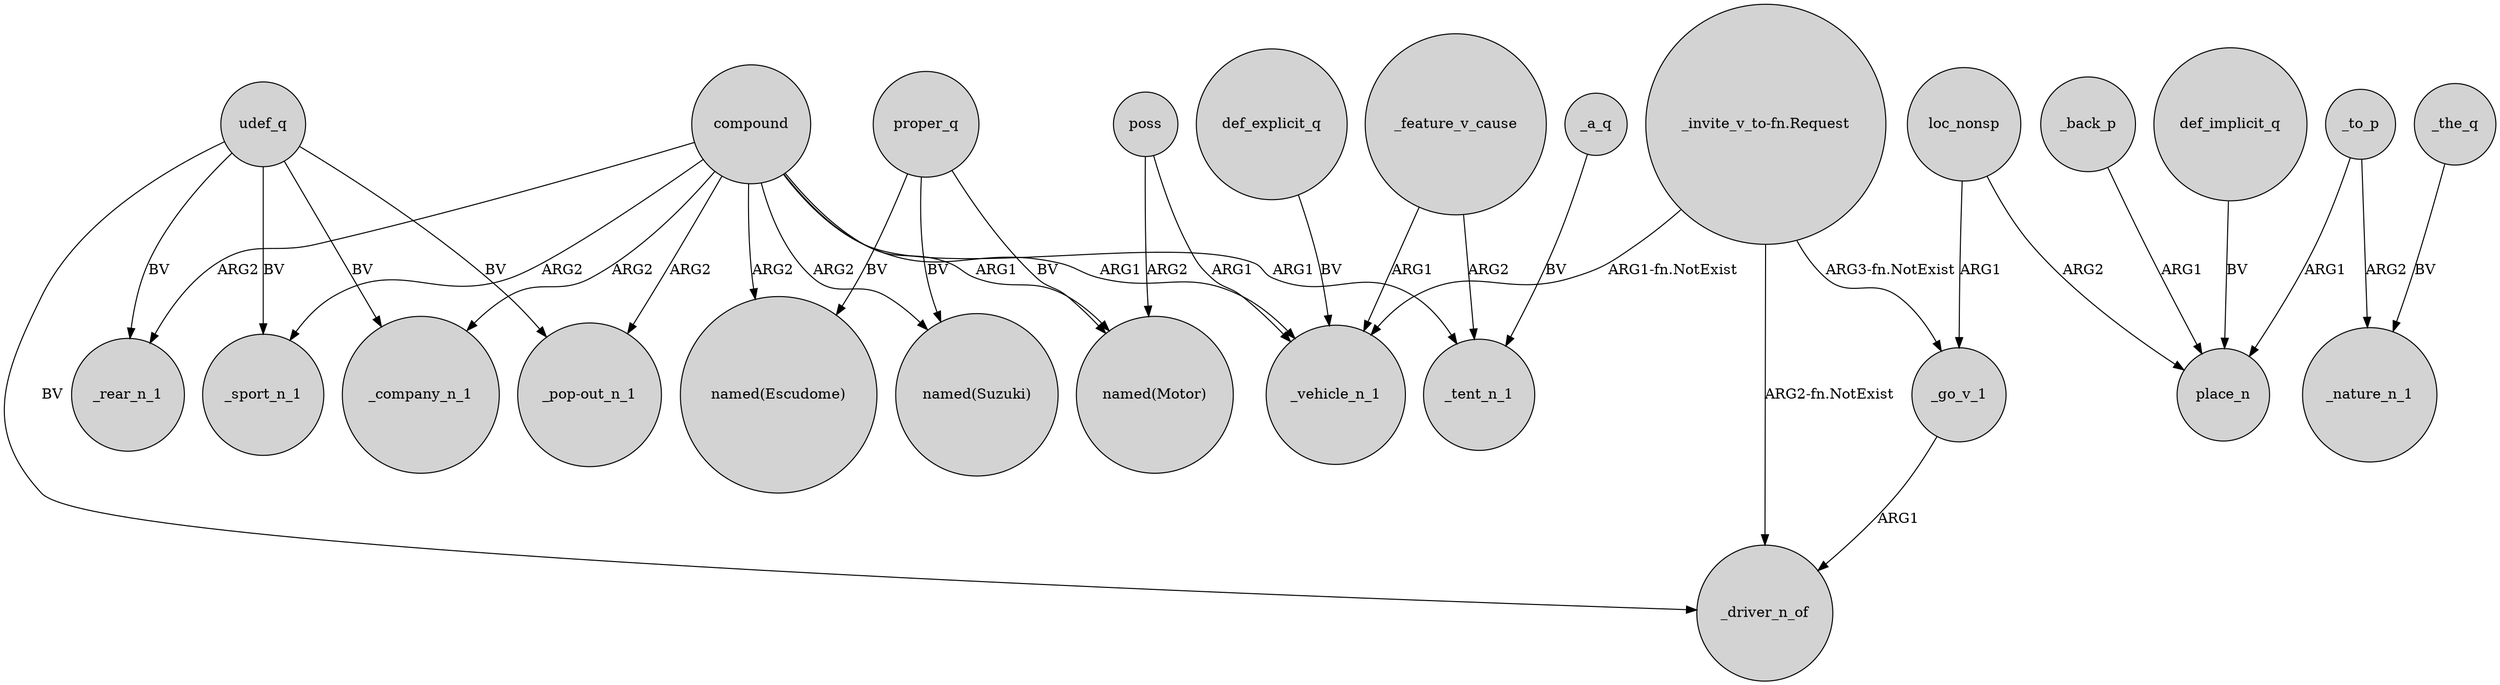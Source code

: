 digraph {
	node [shape=circle style=filled]
	poss -> "named(Motor)" [label=ARG2]
	udef_q -> _rear_n_1 [label=BV]
	_a_q -> _tent_n_1 [label=BV]
	compound -> _tent_n_1 [label=ARG1]
	udef_q -> "_pop-out_n_1" [label=BV]
	compound -> _company_n_1 [label=ARG2]
	proper_q -> "named(Escudome)" [label=BV]
	compound -> "named(Escudome)" [label=ARG2]
	compound -> "_pop-out_n_1" [label=ARG2]
	udef_q -> _sport_n_1 [label=BV]
	def_implicit_q -> place_n [label=BV]
	compound -> "named(Motor)" [label=ARG1]
	def_explicit_q -> _vehicle_n_1 [label=BV]
	"_invite_v_to-fn.Request" -> _vehicle_n_1 [label="ARG1-fn.NotExist"]
	_feature_v_cause -> _tent_n_1 [label=ARG2]
	compound -> _vehicle_n_1 [label=ARG1]
	compound -> _rear_n_1 [label=ARG2]
	compound -> "named(Suzuki)" [label=ARG2]
	proper_q -> "named(Motor)" [label=BV]
	proper_q -> "named(Suzuki)" [label=BV]
	_the_q -> _nature_n_1 [label=BV]
	_go_v_1 -> _driver_n_of [label=ARG1]
	udef_q -> _driver_n_of [label=BV]
	_to_p -> _nature_n_1 [label=ARG2]
	_to_p -> place_n [label=ARG1]
	_feature_v_cause -> _vehicle_n_1 [label=ARG1]
	loc_nonsp -> place_n [label=ARG2]
	_back_p -> place_n [label=ARG1]
	"_invite_v_to-fn.Request" -> _driver_n_of [label="ARG2-fn.NotExist"]
	poss -> _vehicle_n_1 [label=ARG1]
	loc_nonsp -> _go_v_1 [label=ARG1]
	compound -> _sport_n_1 [label=ARG2]
	udef_q -> _company_n_1 [label=BV]
	"_invite_v_to-fn.Request" -> _go_v_1 [label="ARG3-fn.NotExist"]
}

